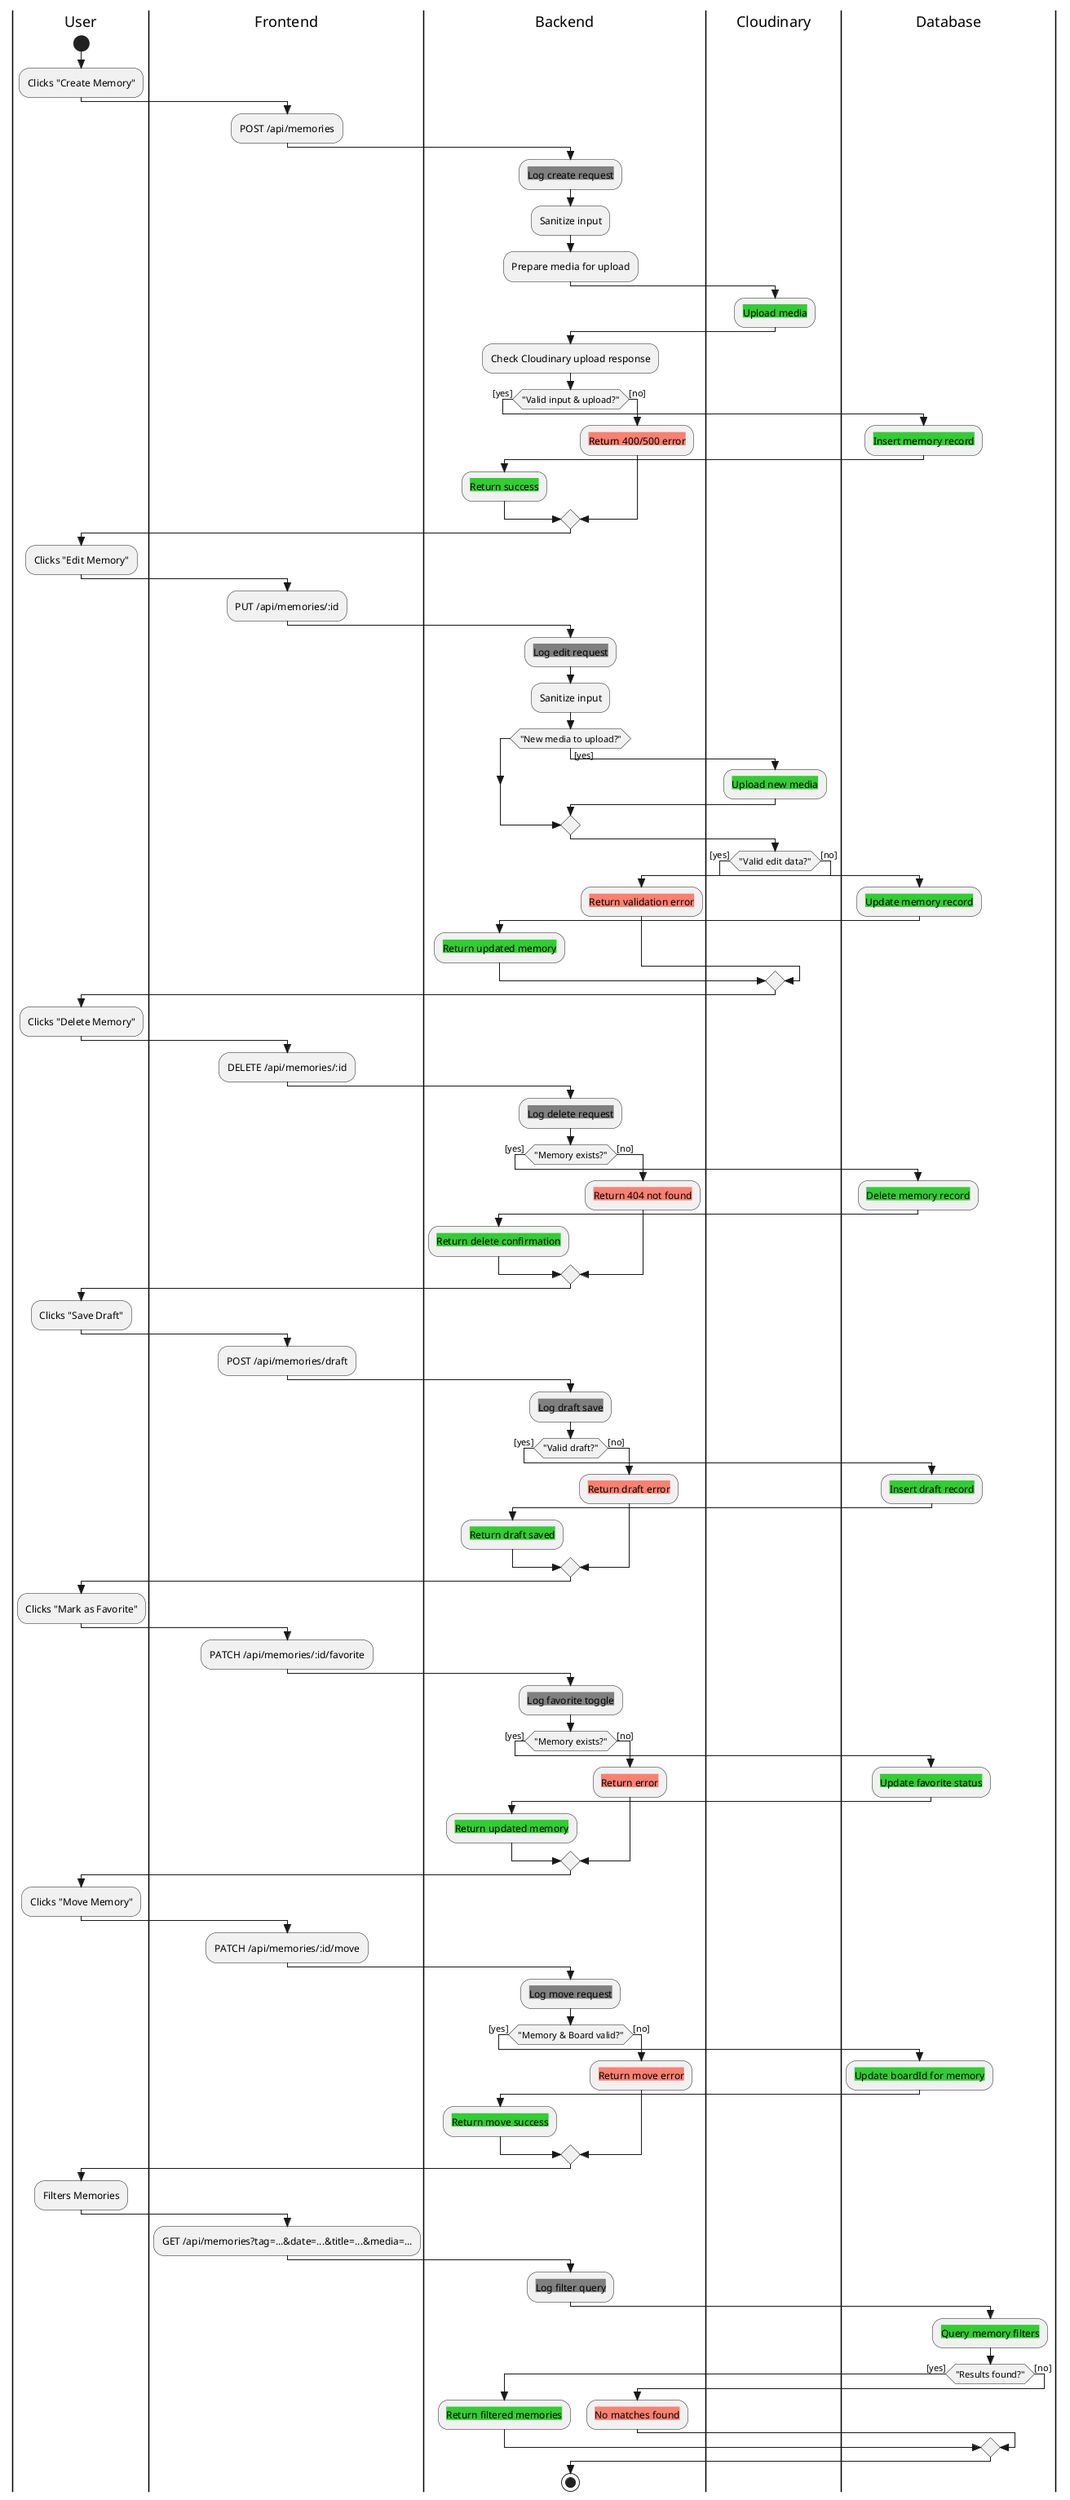@startuml memory-module
skinparam style strictuml
skinparam defaultTextAlignment center

|User|
start
:Clicks "Create Memory";

|Frontend|
:POST /api/memories;

|Backend|
:<back:Gray>Log create request;
:Sanitize input;
:Prepare media for upload;

|Cloudinary|
:<back:LimeGreen>Upload media;

|Backend|
:Check Cloudinary upload response;

if ("Valid input & upload?") then ([yes])
  |Database|
  :<back:LimeGreen>Insert memory record;
  
  |Backend|
  :<back:LimeGreen>Return success;
else ([no])
  |Backend|
  :<back:Salmon>Return 400/500 error;
endif

|User|
:Clicks "Edit Memory";

|Frontend|
:PUT /api/memories/:id;

|Backend|
:<back:Gray>Log edit request;
:Sanitize input;

if ("New media to upload?") then ([yes])
  |Cloudinary|
  :<back:LimeGreen>Upload new media;
endif

if ("Valid edit data?") then ([yes])
  |Database|
  :<back:LimeGreen>Update memory record;

  |Backend|
  :<back:LimeGreen>Return updated memory;
else ([no])
  |Backend|
  :<back:Salmon>Return validation error;
endif

|User|
:Clicks "Delete Memory";

|Frontend|
:DELETE /api/memories/:id;

|Backend|
:<back:Gray>Log delete request;

if ("Memory exists?") then ([yes])
  |Database|
  :<back:LimeGreen>Delete memory record;

  |Backend|
  :<back:LimeGreen>Return delete confirmation;
else ([no])
  |Backend|
  :<back:Salmon>Return 404 not found;
endif

|User|
:Clicks "Save Draft";

|Frontend|
:POST /api/memories/draft;

|Backend|
:<back:Gray>Log draft save;

if ("Valid draft?") then ([yes])
  |Database|
  :<back:LimeGreen>Insert draft record;

  |Backend|
  :<back:LimeGreen>Return draft saved;
else ([no])
  |Backend|
  :<back:Salmon>Return draft error;
endif

|User|
:Clicks "Mark as Favorite";

|Frontend|
:PATCH /api/memories/:id/favorite;

|Backend|
:<back:Gray>Log favorite toggle;

if ("Memory exists?") then ([yes])
  |Database|
  :<back:LimeGreen>Update favorite status;

  |Backend|
  :<back:LimeGreen>Return updated memory;
else ([no])
  |Backend|
  :<back:Salmon>Return error;
endif

|User|
:Clicks "Move Memory";

|Frontend|
:PATCH /api/memories/:id/move;

|Backend|
:<back:Gray>Log move request;

if ("Memory & Board valid?") then ([yes])
  |Database|
  :<back:LimeGreen>Update boardId for memory;

  |Backend|
  :<back:LimeGreen>Return move success;
else ([no])
  |Backend|
  :<back:Salmon>Return move error;
endif

|User|
:Filters Memories;

|Frontend|
:GET /api/memories?tag=...&date=...&title=...&media=...;

|Backend|
:<back:Gray>Log filter query;

|Database|
:<back:LimeGreen>Query memory filters;

if ("Results found?") then ([yes])
  |Backend|
  :<back:LimeGreen>Return filtered memories;
else ([no])
  |Backend|
  :<back:Salmon>No matches found;
endif

stop
@enduml

